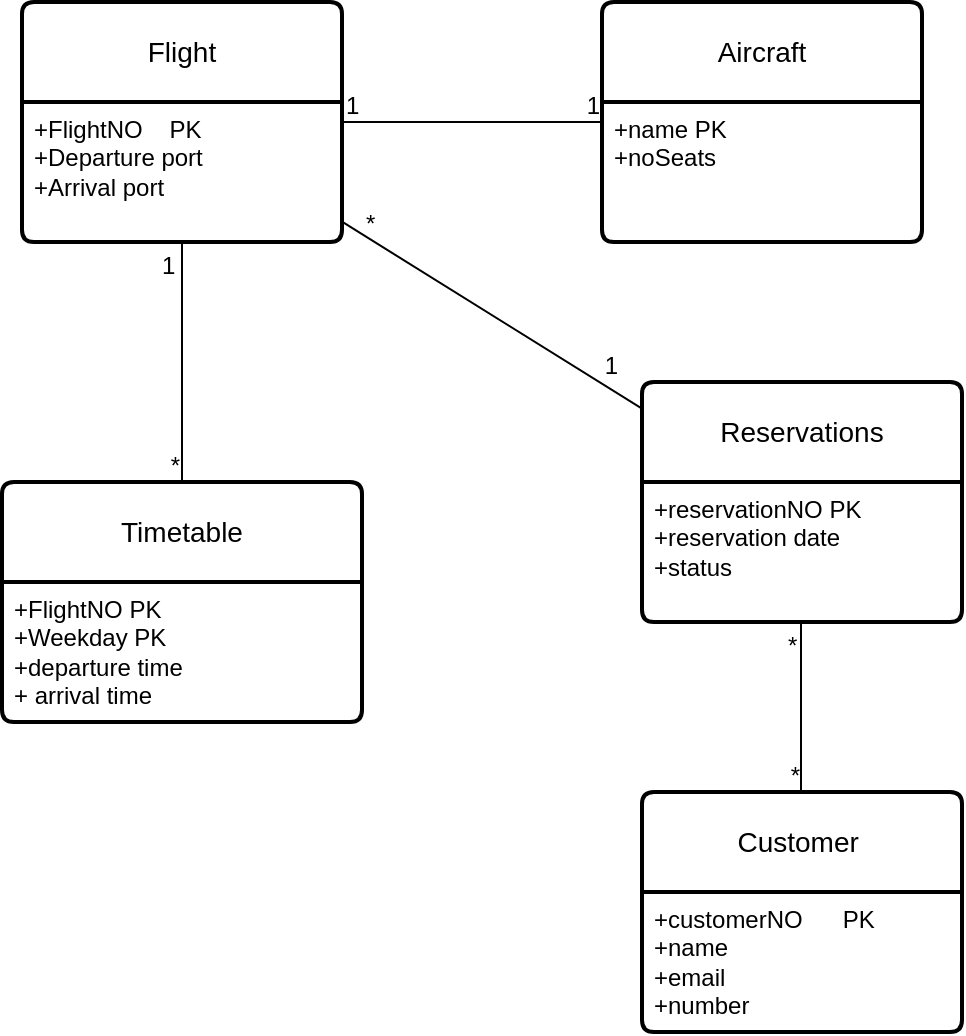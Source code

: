 <mxfile version="21.1.1" type="github">
  <diagram name="Page-1" id="gmGeES3E055ZFv6F185J">
    <mxGraphModel dx="574" dy="223" grid="1" gridSize="10" guides="1" tooltips="1" connect="1" arrows="1" fold="1" page="1" pageScale="1" pageWidth="827" pageHeight="1169" math="0" shadow="0">
      <root>
        <mxCell id="0" />
        <mxCell id="1" parent="0" />
        <mxCell id="DtXt9ApUCbJa-oept1Jb-1" value="Flight" style="swimlane;childLayout=stackLayout;horizontal=1;startSize=50;horizontalStack=0;rounded=1;fontSize=14;fontStyle=0;strokeWidth=2;resizeParent=0;resizeLast=1;shadow=0;dashed=0;align=center;arcSize=4;whiteSpace=wrap;html=1;" parent="1" vertex="1">
          <mxGeometry x="80" y="130" width="160" height="120" as="geometry" />
        </mxCell>
        <mxCell id="DtXt9ApUCbJa-oept1Jb-2" value="+FlightNO&amp;nbsp; &amp;nbsp; PK&lt;br&gt;+Departure port&lt;br&gt;+Arrival port" style="align=left;strokeColor=none;fillColor=none;spacingLeft=4;fontSize=12;verticalAlign=top;resizable=0;rotatable=0;part=1;html=1;" parent="DtXt9ApUCbJa-oept1Jb-1" vertex="1">
          <mxGeometry y="50" width="160" height="70" as="geometry" />
        </mxCell>
        <mxCell id="DtXt9ApUCbJa-oept1Jb-3" value="Customer&amp;nbsp;" style="swimlane;childLayout=stackLayout;horizontal=1;startSize=50;horizontalStack=0;rounded=1;fontSize=14;fontStyle=0;strokeWidth=2;resizeParent=0;resizeLast=1;shadow=0;dashed=0;align=center;arcSize=4;whiteSpace=wrap;html=1;" parent="1" vertex="1">
          <mxGeometry x="390" y="525" width="160" height="120" as="geometry" />
        </mxCell>
        <mxCell id="DtXt9ApUCbJa-oept1Jb-4" value="+customerNO&amp;nbsp; &amp;nbsp; &amp;nbsp; PK&lt;br&gt;+name&lt;br&gt;+email&lt;br&gt;+number" style="align=left;strokeColor=none;fillColor=none;spacingLeft=4;fontSize=12;verticalAlign=top;resizable=0;rotatable=0;part=1;html=1;" parent="DtXt9ApUCbJa-oept1Jb-3" vertex="1">
          <mxGeometry y="50" width="160" height="70" as="geometry" />
        </mxCell>
        <mxCell id="DtXt9ApUCbJa-oept1Jb-9" value="" style="shape=table;startSize=0;container=1;collapsible=1;childLayout=tableLayout;fixedRows=1;rowLines=0;fontStyle=0;align=center;resizeLast=1;strokeColor=none;fillColor=none;collapsible=0;whiteSpace=wrap;html=1;" parent="DtXt9ApUCbJa-oept1Jb-3" vertex="1">
          <mxGeometry y="120" width="160" as="geometry" />
        </mxCell>
        <mxCell id="DtXt9ApUCbJa-oept1Jb-10" value="" style="shape=tableRow;horizontal=0;startSize=0;swimlaneHead=0;swimlaneBody=0;fillColor=none;collapsible=0;dropTarget=0;points=[[0,0.5],[1,0.5]];portConstraint=eastwest;top=0;left=0;right=0;bottom=0;" parent="DtXt9ApUCbJa-oept1Jb-9" vertex="1" visible="0">
          <mxGeometry width="180" height="30" as="geometry" />
        </mxCell>
        <mxCell id="DtXt9ApUCbJa-oept1Jb-11" value="" style="shape=partialRectangle;connectable=0;fillColor=none;top=0;left=0;bottom=0;right=0;editable=1;overflow=hidden;" parent="DtXt9ApUCbJa-oept1Jb-10" vertex="1">
          <mxGeometry width="30" height="30" as="geometry">
            <mxRectangle width="30" height="30" as="alternateBounds" />
          </mxGeometry>
        </mxCell>
        <mxCell id="DtXt9ApUCbJa-oept1Jb-12" value="Row" style="shape=partialRectangle;connectable=0;fillColor=none;top=0;left=0;bottom=0;right=0;align=left;spacingLeft=6;overflow=hidden;" parent="DtXt9ApUCbJa-oept1Jb-10" vertex="1">
          <mxGeometry x="30" width="150" height="30" as="geometry">
            <mxRectangle width="150" height="30" as="alternateBounds" />
          </mxGeometry>
        </mxCell>
        <mxCell id="DtXt9ApUCbJa-oept1Jb-13" value="Timetable" style="swimlane;childLayout=stackLayout;horizontal=1;startSize=50;horizontalStack=0;rounded=1;fontSize=14;fontStyle=0;strokeWidth=2;resizeParent=0;resizeLast=1;shadow=0;dashed=0;align=center;arcSize=4;whiteSpace=wrap;html=1;" parent="1" vertex="1">
          <mxGeometry x="70" y="370" width="180" height="120" as="geometry" />
        </mxCell>
        <mxCell id="DtXt9ApUCbJa-oept1Jb-14" value="+FlightNO&lt;span style=&quot;white-space: pre;&quot;&gt; &lt;/span&gt;PK&lt;br&gt;+Weekday&lt;span style=&quot;white-space: pre;&quot;&gt; &lt;/span&gt;PK&lt;br&gt;+departure time&lt;br&gt;+ arrival time" style="align=left;strokeColor=none;fillColor=none;spacingLeft=4;fontSize=12;verticalAlign=top;resizable=0;rotatable=0;part=1;html=1;" parent="DtXt9ApUCbJa-oept1Jb-13" vertex="1">
          <mxGeometry y="50" width="180" height="70" as="geometry" />
        </mxCell>
        <mxCell id="DtXt9ApUCbJa-oept1Jb-17" value="Aircraft" style="swimlane;childLayout=stackLayout;horizontal=1;startSize=50;horizontalStack=0;rounded=1;fontSize=14;fontStyle=0;strokeWidth=2;resizeParent=0;resizeLast=1;shadow=0;dashed=0;align=center;arcSize=4;whiteSpace=wrap;html=1;" parent="1" vertex="1">
          <mxGeometry x="370" y="130" width="160" height="120" as="geometry" />
        </mxCell>
        <mxCell id="DtXt9ApUCbJa-oept1Jb-18" value="+name&lt;span style=&quot;white-space: pre;&quot;&gt; &lt;/span&gt;PK&lt;br&gt;+noSeats" style="align=left;strokeColor=none;fillColor=none;spacingLeft=4;fontSize=12;verticalAlign=top;resizable=0;rotatable=0;part=1;html=1;" parent="DtXt9ApUCbJa-oept1Jb-17" vertex="1">
          <mxGeometry y="50" width="160" height="70" as="geometry" />
        </mxCell>
        <mxCell id="DtXt9ApUCbJa-oept1Jb-19" value="Reservations" style="swimlane;childLayout=stackLayout;horizontal=1;startSize=50;horizontalStack=0;rounded=1;fontSize=14;fontStyle=0;strokeWidth=2;resizeParent=0;resizeLast=1;shadow=0;dashed=0;align=center;arcSize=4;whiteSpace=wrap;html=1;" parent="1" vertex="1">
          <mxGeometry x="390" y="320" width="160" height="120" as="geometry" />
        </mxCell>
        <mxCell id="DtXt9ApUCbJa-oept1Jb-20" value="+reservationNO&lt;span style=&quot;white-space: pre;&quot;&gt; &lt;/span&gt;PK&lt;br&gt;+reservation date&lt;br&gt;+status" style="align=left;strokeColor=none;fillColor=none;spacingLeft=4;fontSize=12;verticalAlign=top;resizable=0;rotatable=0;part=1;html=1;" parent="DtXt9ApUCbJa-oept1Jb-19" vertex="1">
          <mxGeometry y="50" width="160" height="70" as="geometry" />
        </mxCell>
        <mxCell id="DtXt9ApUCbJa-oept1Jb-33" value="" style="endArrow=none;html=1;rounded=0;" parent="DtXt9ApUCbJa-oept1Jb-19" edge="1">
          <mxGeometry relative="1" as="geometry">
            <mxPoint x="79.5" y="120" as="sourcePoint" />
            <mxPoint x="79.5" y="205" as="targetPoint" />
          </mxGeometry>
        </mxCell>
        <mxCell id="DtXt9ApUCbJa-oept1Jb-34" value="*" style="resizable=0;html=1;whiteSpace=wrap;align=left;verticalAlign=bottom;" parent="DtXt9ApUCbJa-oept1Jb-33" connectable="0" vertex="1">
          <mxGeometry x="-1" relative="1" as="geometry">
            <mxPoint x="-9" y="20" as="offset" />
          </mxGeometry>
        </mxCell>
        <mxCell id="DtXt9ApUCbJa-oept1Jb-35" value="*" style="resizable=0;html=1;whiteSpace=wrap;align=right;verticalAlign=bottom;" parent="DtXt9ApUCbJa-oept1Jb-33" connectable="0" vertex="1">
          <mxGeometry x="1" relative="1" as="geometry">
            <mxPoint x="1" as="offset" />
          </mxGeometry>
        </mxCell>
        <mxCell id="DtXt9ApUCbJa-oept1Jb-21" value="" style="endArrow=none;html=1;rounded=0;entryX=0;entryY=0.111;entryDx=0;entryDy=0;entryPerimeter=0;" parent="1" source="DtXt9ApUCbJa-oept1Jb-1" target="DtXt9ApUCbJa-oept1Jb-19" edge="1">
          <mxGeometry relative="1" as="geometry">
            <mxPoint x="330" y="310" as="sourcePoint" />
            <mxPoint x="490" y="310" as="targetPoint" />
          </mxGeometry>
        </mxCell>
        <mxCell id="DtXt9ApUCbJa-oept1Jb-22" value="*" style="resizable=0;html=1;whiteSpace=wrap;align=left;verticalAlign=bottom;" parent="DtXt9ApUCbJa-oept1Jb-21" connectable="0" vertex="1">
          <mxGeometry x="-1" relative="1" as="geometry">
            <mxPoint x="10" y="10" as="offset" />
          </mxGeometry>
        </mxCell>
        <mxCell id="DtXt9ApUCbJa-oept1Jb-23" value="1" style="resizable=0;html=1;whiteSpace=wrap;align=right;verticalAlign=bottom;" parent="DtXt9ApUCbJa-oept1Jb-21" connectable="0" vertex="1">
          <mxGeometry x="1" relative="1" as="geometry">
            <mxPoint x="-10" y="-13" as="offset" />
          </mxGeometry>
        </mxCell>
        <mxCell id="DtXt9ApUCbJa-oept1Jb-26" value="" style="endArrow=none;html=1;rounded=0;" parent="1" source="DtXt9ApUCbJa-oept1Jb-1" target="DtXt9ApUCbJa-oept1Jb-17" edge="1">
          <mxGeometry relative="1" as="geometry">
            <mxPoint x="330" y="310" as="sourcePoint" />
            <mxPoint x="490" y="310" as="targetPoint" />
          </mxGeometry>
        </mxCell>
        <mxCell id="DtXt9ApUCbJa-oept1Jb-27" value="1" style="resizable=0;html=1;whiteSpace=wrap;align=left;verticalAlign=bottom;" parent="DtXt9ApUCbJa-oept1Jb-26" connectable="0" vertex="1">
          <mxGeometry x="-1" relative="1" as="geometry" />
        </mxCell>
        <mxCell id="DtXt9ApUCbJa-oept1Jb-28" value="1" style="resizable=0;html=1;whiteSpace=wrap;align=right;verticalAlign=bottom;" parent="DtXt9ApUCbJa-oept1Jb-26" connectable="0" vertex="1">
          <mxGeometry x="1" relative="1" as="geometry" />
        </mxCell>
        <mxCell id="DtXt9ApUCbJa-oept1Jb-30" value="" style="endArrow=none;html=1;rounded=0;" parent="1" source="DtXt9ApUCbJa-oept1Jb-1" target="DtXt9ApUCbJa-oept1Jb-13" edge="1">
          <mxGeometry relative="1" as="geometry">
            <mxPoint x="330" y="240" as="sourcePoint" />
            <mxPoint x="490" y="240" as="targetPoint" />
          </mxGeometry>
        </mxCell>
        <mxCell id="DtXt9ApUCbJa-oept1Jb-31" value="1" style="resizable=0;html=1;whiteSpace=wrap;align=left;verticalAlign=bottom;" parent="DtXt9ApUCbJa-oept1Jb-30" connectable="0" vertex="1">
          <mxGeometry x="-1" relative="1" as="geometry">
            <mxPoint x="-12" y="20" as="offset" />
          </mxGeometry>
        </mxCell>
        <mxCell id="DtXt9ApUCbJa-oept1Jb-32" value="*" style="resizable=0;html=1;whiteSpace=wrap;align=right;verticalAlign=bottom;" parent="DtXt9ApUCbJa-oept1Jb-30" connectable="0" vertex="1">
          <mxGeometry x="1" relative="1" as="geometry" />
        </mxCell>
      </root>
    </mxGraphModel>
  </diagram>
</mxfile>
